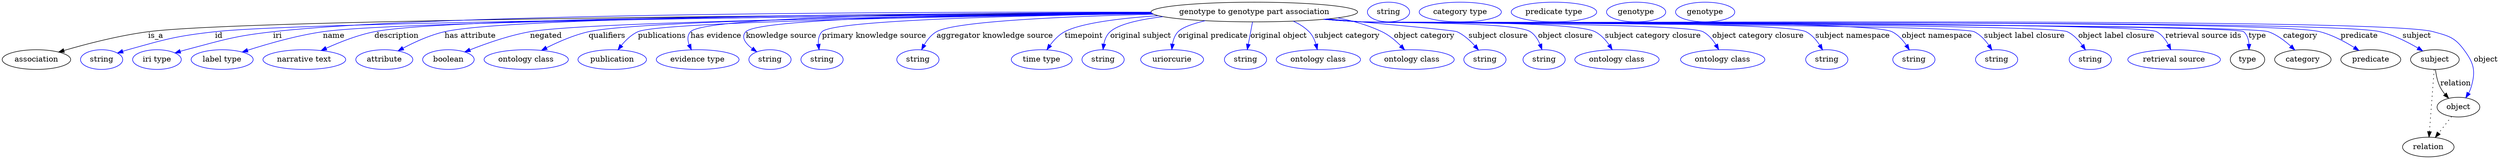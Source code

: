 digraph {
	graph [bb="0,0,4553.4,283"];
	node [label="\N"];
	"genotype to genotype part association"	[height=0.5,
		label="genotype to genotype part association",
		pos="2283.4,265",
		width=5.2356];
	association	[height=0.5,
		pos="62.394,178",
		width=1.7332];
	"genotype to genotype part association" -> association	[label=is_a,
		lp="280.39,221.5",
		pos="e,102.91,191.77 2095.9,263.13 1630,260.63 444.34,252.06 266.39,229 213.11,222.1 153.58,206.57 112.65,194.64"];
	id	[color=blue,
		height=0.5,
		label=string,
		pos="181.39,178",
		width=1.0652];
	"genotype to genotype part association" -> id	[color=blue,
		label=id,
		lp="395.39,221.5",
		pos="e,210.38,189.98 2096.3,262.53 1651.4,258.73 554.55,247.61 388.39,229 316.67,220.97 298.9,215.43 229.39,196 226.29,195.13 223.09,\
194.17 219.89,193.15",
		style=solid];
	iri	[color=blue,
		height=0.5,
		label="iri type",
		pos="282.39,178",
		width=1.2277];
	"genotype to genotype part association" -> iri	[color=blue,
		label=iri,
		lp="501.39,221.5",
		pos="e,315.32,190.15 2094.6,264.76 1699.9,265.62 798.67,263.56 493.39,229 422.11,220.93 404.75,214.31 335.39,196 332.02,195.11 328.55,\
194.13 325.07,193.11",
		style=solid];
	name	[color=blue,
		height=0.5,
		label="label type",
		pos="401.39,178",
		width=1.5707];
	"genotype to genotype part association" -> name	[color=blue,
		label=name,
		lp="604.39,221.5",
		pos="e,437.98,191.87 2096,262.74 1685.3,259.6 730.39,250.12 584.39,229 537.02,222.15 484.46,206.96 447.86,195.11",
		style=solid];
	description	[color=blue,
		height=0.5,
		label="narrative text",
		pos="551.39,178",
		width=2.0943];
	"genotype to genotype part association" -> description	[color=blue,
		label=description,
		lp="717.89,221.5",
		pos="e,581.77,194.62 2095.4,263.65 1701.1,262.36 812.83,256.42 677.39,229 647.36,222.92 615.28,210.09 591.01,198.95",
		style=solid];
	"has attribute"	[color=blue,
		height=0.5,
		label=attribute,
		pos="696.39,178",
		width=1.4443];
	"genotype to genotype part association" -> "has attribute"	[color=blue,
		label="has attribute",
		lp="852.39,221.5",
		pos="e,721.33,194.01 2095.2,263.79 1725.1,262.75 927.63,257.22 805.39,229 778.89,222.88 751.04,209.98 730.13,198.82",
		style=solid];
	negated	[color=blue,
		height=0.5,
		label=boolean,
		pos="813.39,178",
		width=1.2999];
	"genotype to genotype part association" -> negated	[color=blue,
		label=negated,
		lp="990.39,221.5",
		pos="e,843.03,191.96 2097.2,262.15 1759.3,258.34 1069.9,248.31 961.39,229 923.37,222.23 881.85,207.52 852.5,195.8",
		style=solid];
	qualifiers	[color=blue,
		height=0.5,
		label="ontology class",
		pos="954.39,178",
		width=2.1304];
	"genotype to genotype part association" -> qualifiers	[color=blue,
		label=qualifiers,
		lp="1101.9,221.5",
		pos="e,982.4,194.93 2096.7,262.55 1780.7,259.51 1165.6,250.85 1068.4,229 1041.6,222.97 1013.3,210.59 991.57,199.66",
		style=solid];
	publications	[color=blue,
		height=0.5,
		label=publication,
		pos="1111.4,178",
		width=1.7332];
	"genotype to genotype part association" -> publications	[color=blue,
		label=publications,
		lp="1202.4,221.5",
		pos="e,1121.9,195.78 2097.5,261.92 1788.9,257.93 1200.3,247.91 1158.4,229 1146.3,223.57 1135.9,213.45 1128,203.73",
		style=solid];
	"has evidence"	[color=blue,
		height=0.5,
		label="evidence type",
		pos="1267.4,178",
		width=2.0943];
	"genotype to genotype part association" -> "has evidence"	[color=blue,
		label="has evidence",
		lp="1300.9,221.5",
		pos="e,1255.9,195.88 2095,264.27 1805.9,263.75 1283.1,258.67 1254.4,229 1248.2,222.63 1248.8,213.73 1251.7,205.2",
		style=solid];
	"knowledge source"	[color=blue,
		height=0.5,
		label=string,
		pos="1399.4,178",
		width=1.0652];
	"genotype to genotype part association" -> "knowledge source"	[color=blue,
		label="knowledge source",
		lp="1419.9,221.5",
		pos="e,1375.2,192.24 2095.4,263.5 1831.6,261.86 1380.6,255.2 1355.4,229 1345.9,219.09 1354.7,207.6 1366.9,198.13",
		style=solid];
	"primary knowledge source"	[color=blue,
		height=0.5,
		label=string,
		pos="1494.4,178",
		width=1.0652];
	"genotype to genotype part association" -> "primary knowledge source"	[color=blue,
		label="primary knowledge source",
		lp="1589.4,221.5",
		pos="e,1489,196.04 2097.3,262.14 1870.6,258.94 1515,250.5 1494.4,229 1488.6,222.94 1487.2,214.32 1487.7,205.94",
		style=solid];
	"aggregator knowledge source"	[color=blue,
		height=0.5,
		label=string,
		pos="1669.4,178",
		width=1.0652];
	"genotype to genotype part association" -> "aggregator knowledge source"	[color=blue,
		label="aggregator knowledge source",
		lp="1809.9,221.5",
		pos="e,1676.1,196.02 2099.7,260.98 1942.8,257.07 1737.4,248.32 1703.4,229 1693.8,223.55 1686.4,214.16 1680.9,204.98",
		style=solid];
	timepoint	[color=blue,
		height=0.5,
		label="time type",
		pos="1895.4,178",
		width=1.5346];
	"genotype to genotype part association" -> timepoint	[color=blue,
		label=timepoint,
		lp="1972.4,221.5",
		pos="e,1904.8,195.92 2107.9,258.34 2038.2,253.6 1967.5,244.91 1937.4,229 1926.7,223.32 1917.5,213.63 1910.6,204.28",
		style=solid];
	"original subject"	[color=blue,
		height=0.5,
		label=string,
		pos="2007.4,178",
		width=1.0652];
	"genotype to genotype part association" -> "original subject"	[color=blue,
		label="original subject",
		lp="2076.4,221.5",
		pos="e,2007.3,196.33 2116.7,256.52 2074.3,251.42 2036.2,242.96 2020.4,229 2013.9,223.25 2010.5,214.72 2008.7,206.31",
		style=solid];
	"original predicate"	[color=blue,
		height=0.5,
		label=uriorcurie,
		pos="2133.4,178",
		width=1.5887];
	"genotype to genotype part association" -> "original predicate"	[color=blue,
		label="original predicate",
		lp="2207.9,221.5",
		pos="e,2132.9,196.42 2193.7,249.07 2171.7,243.75 2152.2,237.04 2144.4,229 2138.6,222.99 2135.5,214.63 2134,206.47",
		style=solid];
	"original object"	[color=blue,
		height=0.5,
		label=string,
		pos="2267.4,178",
		width=1.0652];
	"genotype to genotype part association" -> "original object"	[color=blue,
		label="original object",
		lp="2327.9,221.5",
		pos="e,2270.6,196.18 2280.2,246.8 2278,235.16 2275,219.55 2272.5,206.24",
		style=solid];
	"subject category"	[color=blue,
		height=0.5,
		label="ontology class",
		pos="2400.4,178",
		width=2.1304];
	"genotype to genotype part association" -> "subject category"	[color=blue,
		label="subject category",
		lp="2452.9,221.5",
		pos="e,2398.4,196.3 2354.6,248.23 2365.2,243.43 2375.3,237.17 2383.4,229 2389.5,222.8 2393.5,214.29 2396,206.04",
		style=solid];
	"object category"	[color=blue,
		height=0.5,
		label="ontology class",
		pos="2571.4,178",
		width=2.1304];
	"genotype to genotype part association" -> "object category"	[color=blue,
		label="object category",
		lp="2593.9,221.5",
		pos="e,2557.8,195.72 2435.5,254.35 2463.3,248.94 2491.4,240.89 2516.4,229 2529.3,222.88 2541.3,212.74 2550.8,203.17",
		style=solid];
	"subject closure"	[color=blue,
		height=0.5,
		label=string,
		pos="2704.4,178",
		width=1.0652];
	"genotype to genotype part association" -> "subject closure"	[color=blue,
		label="subject closure",
		lp="2728.9,221.5",
		pos="e,2692.6,195.5 2417.6,252.35 2521.2,243.18 2647.9,231.55 2653.4,229 2665.9,223.2 2677.1,213.04 2685.8,203.39",
		style=solid];
	"object closure"	[color=blue,
		height=0.5,
		label=string,
		pos="2812.4,178",
		width=1.0652];
	"genotype to genotype part association" -> "object closure"	[color=blue,
		label="object closure",
		lp="2851.4,221.5",
		pos="e,2808.5,196.38 2415.7,252.14 2437.6,250.32 2460.1,248.54 2481.4,247 2515.4,244.54 2759,247.75 2787.4,229 2795.6,223.59 2801.2,214.62 \
2805,205.77",
		style=solid];
	"subject category closure"	[color=blue,
		height=0.5,
		label="ontology class",
		pos="2945.4,178",
		width=2.1304];
	"genotype to genotype part association" -> "subject category closure"	[color=blue,
		label="subject category closure",
		lp="3010.9,221.5",
		pos="e,2936.7,196.16 2413.8,252 2436.3,250.15 2459.5,248.4 2481.4,247 2528.5,243.98 2863.3,250.32 2905.4,229 2916,223.61 2924.8,213.97 \
2931.3,204.58",
		style=solid];
	"object category closure"	[color=blue,
		height=0.5,
		label="ontology class",
		pos="3138.4,178",
		width=2.1304];
	"genotype to genotype part association" -> "object category closure"	[color=blue,
		label="object category closure",
		lp="3202.9,221.5",
		pos="e,3131.1,196.17 2412.5,251.86 2435.4,250 2459.1,248.28 2481.4,247 2515.9,245.02 3071.9,245.18 3102.4,229 3112.4,223.68 3120.3,214.18 \
3126.1,204.88",
		style=solid];
	"subject namespace"	[color=blue,
		height=0.5,
		label=string,
		pos="3328.4,178",
		width=1.0652];
	"genotype to genotype part association" -> "subject namespace"	[color=blue,
		label="subject namespace",
		lp="3375.4,221.5",
		pos="e,3320.7,195.73 2411.7,251.79 2434.8,249.93 2458.8,248.22 2481.4,247 2526.3,244.58 3250.3,249.42 3290.4,229 3300.8,223.67 3309.2,\
213.99 3315.4,204.55",
		style=solid];
	"object namespace"	[color=blue,
		height=0.5,
		label=string,
		pos="3487.4,178",
		width=1.0652];
	"genotype to genotype part association" -> "object namespace"	[color=blue,
		label="object namespace",
		lp="3529.4,221.5",
		pos="e,3479.1,195.77 2411.4,251.75 2434.7,249.88 2458.7,248.18 2481.4,247 2535,244.2 3399.2,252.7 3447.4,229 3458.2,223.66 3467.1,213.84 \
3473.7,204.31",
		style=solid];
	"subject label closure"	[color=blue,
		height=0.5,
		label=string,
		pos="3638.4,178",
		width=1.0652];
	"genotype to genotype part association" -> "subject label closure"	[color=blue,
		label="subject label closure",
		lp="3689.4,221.5",
		pos="e,3629.8,195.79 2411.1,251.72 2434.5,249.85 2458.7,248.16 2481.4,247 2512.4,245.42 3569.5,242.49 3597.4,229 3608.4,223.69 3617.4,\
213.87 3624.2,204.33",
		style=solid];
	"object label closure"	[color=blue,
		height=0.5,
		label=string,
		pos="3809.4,178",
		width=1.0652];
	"genotype to genotype part association" -> "object label closure"	[color=blue,
		label="object label closure",
		lp="3856.9,221.5",
		pos="e,3800.5,195.81 2410.9,251.7 2434.3,249.83 2458.6,248.14 2481.4,247 2517.1,245.22 3735.1,244.32 3767.4,229 3778.5,223.72 3787.8,\
213.9 3794.7,204.36",
		style=solid];
	"retrieval source ids"	[color=blue,
		height=0.5,
		label="retrieval source",
		pos="3962.4,178",
		width=2.347];
	"genotype to genotype part association" -> "retrieval source ids"	[color=blue,
		label="retrieval source ids",
		lp="4015.9,221.5",
		pos="e,3956.4,196.18 2410.6,251.69 2434.1,249.81 2458.5,248.12 2481.4,247 2521.6,245.03 3895.2,248.54 3930.4,229 3939.9,223.75 3946.9,\
214.39 3952,205.18",
		style=solid];
	type	[height=0.5,
		pos="4096.4,178",
		width=0.86659];
	"genotype to genotype part association" -> type	[color=blue,
		label=type,
		lp="4114.4,221.5",
		pos="e,4099.1,195.98 2410.3,251.69 2433.9,249.8 2458.4,248.11 2481.4,247 2503.7,245.92 4072.6,243.75 4089.4,229 4095.9,223.32 4098.4,\
214.65 4099.1,206.12",
		style=solid];
	category	[height=0.5,
		pos="4197.4,178",
		width=1.4263];
	"genotype to genotype part association" -> category	[color=blue,
		label=category,
		lp="4192.9,221.5",
		pos="e,4182.7,195.48 2410.3,251.69 2433.9,249.8 2458.4,248.11 2481.4,247 2527.3,244.78 4091.1,244.35 4134.4,229 4149.6,223.59 4164,212.83 \
4175.1,202.68",
		style=solid];
	predicate	[height=0.5,
		pos="4321.4,178",
		width=1.5165];
	"genotype to genotype part association" -> predicate	[color=blue,
		label=predicate,
		lp="4300.4,221.5",
		pos="e,4299.7,194.58 2410.3,251.68 2433.9,249.79 2458.4,248.1 2481.4,247 2578.3,242.35 4134.4,253.18 4228.4,229 4250.8,223.24 4273.7,\
211.04 4291.1,200.13",
		style=solid];
	subject	[height=0.5,
		pos="4438.4,178",
		width=1.2277];
	"genotype to genotype part association" -> subject	[color=blue,
		label=subject,
		lp="4405.4,221.5",
		pos="e,4416.1,193.87 2410.3,251.66 2433.9,249.78 2458.4,248.1 2481.4,247 2584.4,242.08 4238.1,253.19 4338.4,229 4362.9,223.09 4388.2,\
210.33 4407.3,199.17",
		style=solid];
	object	[height=0.5,
		pos="4481.4,91",
		width=1.0832];
	"genotype to genotype part association" -> object	[color=blue,
		label=object,
		lp="4531.4,178",
		pos="e,4494.8,108.09 2410.3,251.65 2433.9,249.77 2458.4,248.09 2481.4,247 2589.8,241.85 4330.8,258.05 4435.4,229 4463.2,221.27 4474.2,\
219.22 4491.4,196 4510,170.92 4513.3,156.9 4504.4,127 4503.4,123.55 4501.9,120.13 4500.1,116.85",
		style=solid];
	association_type	[color=blue,
		height=0.5,
		label=string,
		pos="2528.4,265",
		width=1.0652];
	association_category	[color=blue,
		height=0.5,
		label="category type",
		pos="2659.4,265",
		width=2.0762];
	"genotype to genotype part association_predicate"	[color=blue,
		height=0.5,
		label="predicate type",
		pos="2830.4,265",
		width=2.1665];
	subject -> object	[label=relation,
		lp="4476.4,134.5",
		pos="e,4463.5,107.23 4439.5,159.55 4440.7,149.57 4443.2,137.07 4448.4,127 4450.6,122.68 4453.5,118.52 4456.7,114.66"];
	relation	[height=0.5,
		pos="4426.4,18",
		width=1.2999];
	subject -> relation	[pos="e,4427.7,36.188 4437.1,159.79 4435,132.48 4431,78.994 4428.5,46.38",
		style=dotted];
	"genotype to genotype part association_subject"	[color=blue,
		height=0.5,
		label=genotype,
		pos="2980.4,265",
		width=1.4985];
	object -> relation	[pos="e,4439.2,35.54 4468.9,73.889 4462,64.939 4453.2,53.617 4445.4,43.584",
		style=dotted];
	"genotype to genotype part association_object"	[color=blue,
		height=0.5,
		label=genotype,
		pos="3106.4,265",
		width=1.4985];
}
